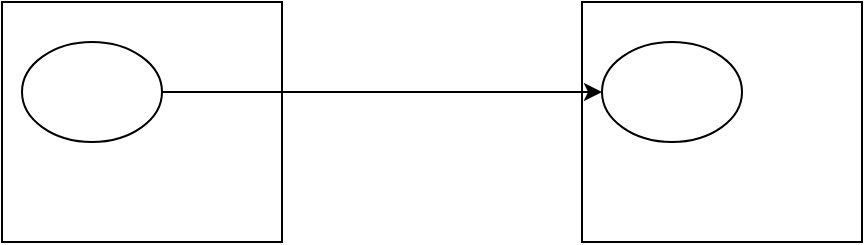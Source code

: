 <mxfile version="28.1.0">
  <diagram name="Page-1" id="JwFsWbEWUKAO-fqHCFGL">
    <mxGraphModel dx="872" dy="431" grid="1" gridSize="10" guides="1" tooltips="1" connect="1" arrows="1" fold="1" page="1" pageScale="1" pageWidth="850" pageHeight="1100" math="0" shadow="0">
      <root>
        <mxCell id="0" />
        <mxCell id="1" parent="0" />
        <mxCell id="oJyNzZMNbLwqF9OOBWFF-1" value="" style="rounded=0;whiteSpace=wrap;html=1;" vertex="1" parent="1">
          <mxGeometry x="120" y="80" width="140" height="120" as="geometry" />
        </mxCell>
        <mxCell id="oJyNzZMNbLwqF9OOBWFF-2" value="" style="rounded=0;whiteSpace=wrap;html=1;" vertex="1" parent="1">
          <mxGeometry x="410" y="80" width="140" height="120" as="geometry" />
        </mxCell>
        <mxCell id="oJyNzZMNbLwqF9OOBWFF-5" style="edgeStyle=orthogonalEdgeStyle;rounded=0;orthogonalLoop=1;jettySize=auto;html=1;" edge="1" parent="1" source="oJyNzZMNbLwqF9OOBWFF-3" target="oJyNzZMNbLwqF9OOBWFF-4">
          <mxGeometry relative="1" as="geometry" />
        </mxCell>
        <mxCell id="oJyNzZMNbLwqF9OOBWFF-3" value="" style="ellipse;whiteSpace=wrap;html=1;" vertex="1" parent="1">
          <mxGeometry x="130" y="100" width="70" height="50" as="geometry" />
        </mxCell>
        <mxCell id="oJyNzZMNbLwqF9OOBWFF-4" value="" style="ellipse;whiteSpace=wrap;html=1;" vertex="1" parent="1">
          <mxGeometry x="420" y="100" width="70" height="50" as="geometry" />
        </mxCell>
      </root>
    </mxGraphModel>
  </diagram>
</mxfile>
